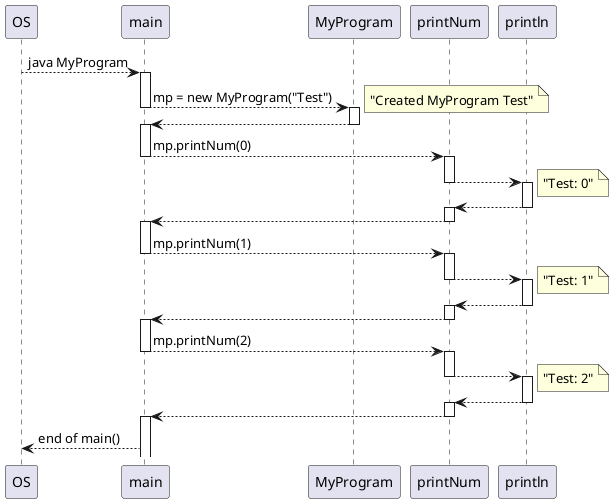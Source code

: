 @startuml

OS --> main : java MyProgram
activate main

main --> MyProgram : mp = new MyProgram("Test")
note right : "Created MyProgram Test"
deactivate main
activate MyProgram

MyProgram --> main
deactivate MyProgram
activate main

main --> printNum : mp.printNum(0)
deactivate main
activate printNum

printNum --> println
note right: "Test: 0"
deactivate printNum
activate println

println --> printNum
deactivate println
activate printNum

printNum --> main
deactivate printNum
activate main

main --> printNum : mp.printNum(1)
deactivate main
activate printNum

printNum --> println
note right: "Test: 1"
deactivate printNum
activate println

println --> printNum
deactivate println
activate printNum

printNum --> main
deactivate printNum
activate main

main --> printNum : mp.printNum(2)
deactivate main
activate printNum

printNum --> println
note right : "Test: 2"
deactivate printNum
activate println

println --> printNum
deactivate println
activate printNum

printNum --> main
deactivate printNum
activate main

main --> OS : end of main()

@enduml
